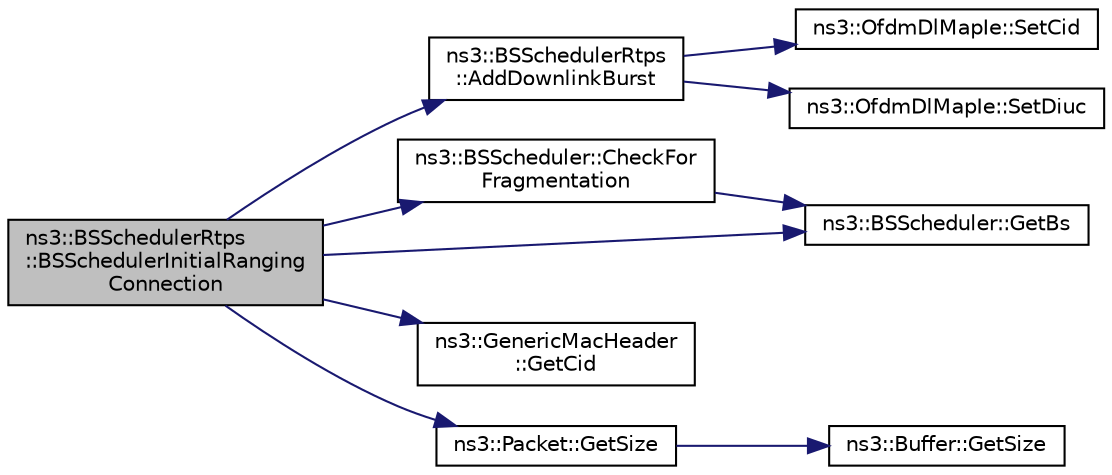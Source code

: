 digraph "ns3::BSSchedulerRtps::BSSchedulerInitialRangingConnection"
{
 // LATEX_PDF_SIZE
  edge [fontname="Helvetica",fontsize="10",labelfontname="Helvetica",labelfontsize="10"];
  node [fontname="Helvetica",fontsize="10",shape=record];
  rankdir="LR";
  Node1 [label="ns3::BSSchedulerRtps\l::BSSchedulerInitialRanging\lConnection",height=0.2,width=0.4,color="black", fillcolor="grey75", style="filled", fontcolor="black",tooltip="schedules the IR connections"];
  Node1 -> Node2 [color="midnightblue",fontsize="10",style="solid",fontname="Helvetica"];
  Node2 [label="ns3::BSSchedulerRtps\l::AddDownlinkBurst",height=0.2,width=0.4,color="black", fillcolor="white", style="filled",URL="$classns3_1_1_b_s_scheduler_rtps.html#ab58c3772737a8fcd20ec05680253b087",tooltip="This function adds a downlink burst to the list of downlink bursts scheduled for the next downlink su..."];
  Node2 -> Node3 [color="midnightblue",fontsize="10",style="solid",fontname="Helvetica"];
  Node3 [label="ns3::OfdmDlMapIe::SetCid",height=0.2,width=0.4,color="black", fillcolor="white", style="filled",URL="$classns3_1_1_ofdm_dl_map_ie.html#a26e943ec6aaef043f437147656776690",tooltip="Set CID function."];
  Node2 -> Node4 [color="midnightblue",fontsize="10",style="solid",fontname="Helvetica"];
  Node4 [label="ns3::OfdmDlMapIe::SetDiuc",height=0.2,width=0.4,color="black", fillcolor="white", style="filled",URL="$classns3_1_1_ofdm_dl_map_ie.html#a5a15248f4ebcbad45720ff54443d0c8c",tooltip="Set DIUC field."];
  Node1 -> Node5 [color="midnightblue",fontsize="10",style="solid",fontname="Helvetica"];
  Node5 [label="ns3::BSScheduler::CheckFor\lFragmentation",height=0.2,width=0.4,color="black", fillcolor="white", style="filled",URL="$classns3_1_1_b_s_scheduler.html#aedd94450afdda0371fae56e05624bfaf",tooltip="Check if the packet fragmentation is possible for transport connection."];
  Node5 -> Node6 [color="midnightblue",fontsize="10",style="solid",fontname="Helvetica"];
  Node6 [label="ns3::BSScheduler::GetBs",height=0.2,width=0.4,color="black", fillcolor="white", style="filled",URL="$classns3_1_1_b_s_scheduler.html#a8b09065ac8f74cb35446af55128e41c7",tooltip="Get the base station."];
  Node1 -> Node6 [color="midnightblue",fontsize="10",style="solid",fontname="Helvetica"];
  Node1 -> Node7 [color="midnightblue",fontsize="10",style="solid",fontname="Helvetica"];
  Node7 [label="ns3::GenericMacHeader\l::GetCid",height=0.2,width=0.4,color="black", fillcolor="white", style="filled",URL="$classns3_1_1_generic_mac_header.html#afd7e0c0c6d33b5952577fbbf302438c2",tooltip="Get CID field."];
  Node1 -> Node8 [color="midnightblue",fontsize="10",style="solid",fontname="Helvetica"];
  Node8 [label="ns3::Packet::GetSize",height=0.2,width=0.4,color="black", fillcolor="white", style="filled",URL="$classns3_1_1_packet.html#afff7cb1ff518ee6dc0d424e10a5ad6ec",tooltip="Returns the the size in bytes of the packet (including the zero-filled initial payload)."];
  Node8 -> Node9 [color="midnightblue",fontsize="10",style="solid",fontname="Helvetica"];
  Node9 [label="ns3::Buffer::GetSize",height=0.2,width=0.4,color="black", fillcolor="white", style="filled",URL="$classns3_1_1_buffer.html#a60c9172d2b102f8856c81b2126c8b209",tooltip=" "];
}
